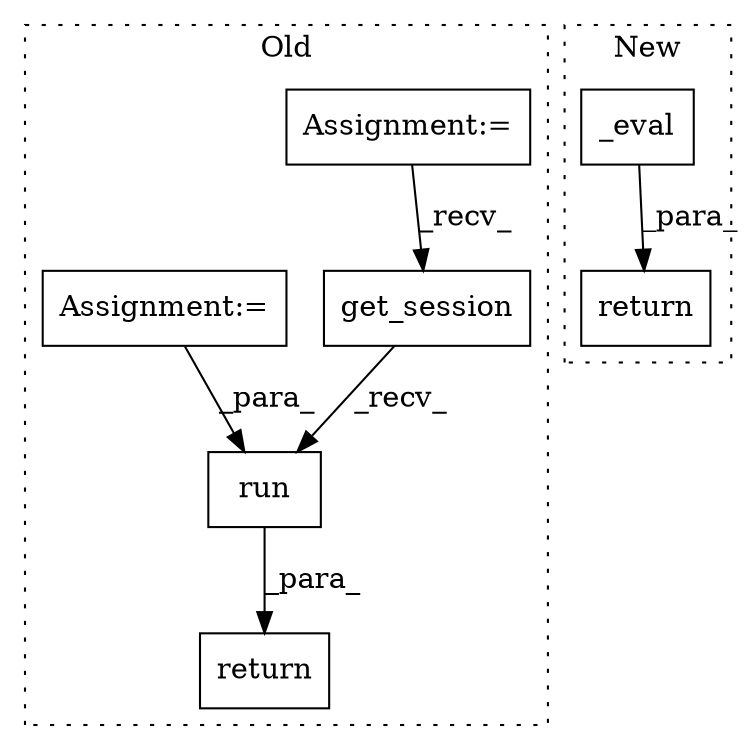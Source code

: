 digraph G {
subgraph cluster0 {
1 [label="run" a="32" s="3094,3110" l="4,1" shape="box"];
3 [label="Assignment:=" a="7" s="2972" l="7" shape="box"];
4 [label="Assignment:=" a="7" s="2997" l="1" shape="box"];
5 [label="get_session" a="32" s="3080" l="13" shape="box"];
6 [label="return" a="41" s="3065" l="7" shape="box"];
label = "Old";
style="dotted";
}
subgraph cluster1 {
2 [label="_eval" a="32" s="3245,3320" l="6,1" shape="box"];
7 [label="return" a="41" s="3238" l="7" shape="box"];
label = "New";
style="dotted";
}
1 -> 6 [label="_para_"];
2 -> 7 [label="_para_"];
3 -> 5 [label="_recv_"];
4 -> 1 [label="_para_"];
5 -> 1 [label="_recv_"];
}